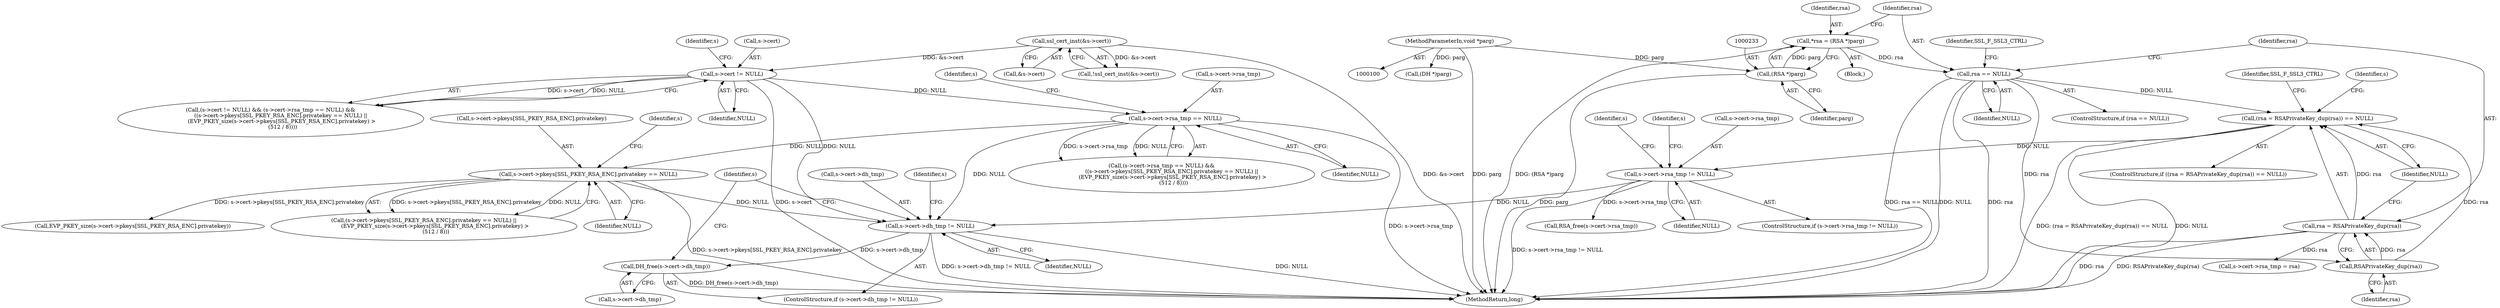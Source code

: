 digraph "0_openssl_c5b831f21d0d29d1e517d139d9d101763f60c9a2@API" {
"1000376" [label="(Call,DH_free(s->cert->dh_tmp))"];
"1000369" [label="(Call,s->cert->dh_tmp != NULL)"];
"1000184" [label="(Call,s->cert != NULL)"];
"1000113" [label="(Call,ssl_cert_inst(&s->cert))"];
"1000259" [label="(Call,s->cert->rsa_tmp != NULL)"];
"1000246" [label="(Call,(rsa = RSAPrivateKey_dup(rsa)) == NULL)"];
"1000247" [label="(Call,rsa = RSAPrivateKey_dup(rsa))"];
"1000249" [label="(Call,RSAPrivateKey_dup(rsa))"];
"1000236" [label="(Call,rsa == NULL)"];
"1000230" [label="(Call,*rsa = (RSA *)parg)"];
"1000232" [label="(Call,(RSA *)parg)"];
"1000104" [label="(MethodParameterIn,void *parg)"];
"1000198" [label="(Call,s->cert->pkeys[SSL_PKEY_RSA_ENC].privatekey == NULL)"];
"1000190" [label="(Call,s->cert->rsa_tmp == NULL)"];
"1000197" [label="(Call,(s->cert->pkeys[SSL_PKEY_RSA_ENC].privatekey == NULL) ||\n             (EVP_PKEY_size(s->cert->pkeys[SSL_PKEY_RSA_ENC].privatekey) >\n              (512 / 8)))"];
"1000188" [label="(Identifier,NULL)"];
"1000385" [label="(Identifier,s)"];
"1000370" [label="(Call,s->cert->dh_tmp)"];
"1000198" [label="(Call,s->cert->pkeys[SSL_PKEY_RSA_ENC].privatekey == NULL)"];
"1000236" [label="(Call,rsa == NULL)"];
"1000250" [label="(Identifier,rsa)"];
"1000196" [label="(Identifier,NULL)"];
"1000247" [label="(Call,rsa = RSAPrivateKey_dup(rsa))"];
"1000258" [label="(ControlStructure,if (s->cert->rsa_tmp != NULL))"];
"1000246" [label="(Call,(rsa = RSAPrivateKey_dup(rsa)) == NULL)"];
"1000191" [label="(Call,s->cert->rsa_tmp)"];
"1000232" [label="(Call,(RSA *)parg)"];
"1000215" [label="(Identifier,s)"];
"1000249" [label="(Call,RSAPrivateKey_dup(rsa))"];
"1000104" [label="(MethodParameterIn,void *parg)"];
"1000248" [label="(Identifier,rsa)"];
"1000210" [label="(Call,EVP_PKEY_size(s->cert->pkeys[SSL_PKEY_RSA_ENC].privatekey))"];
"1000189" [label="(Call,(s->cert->rsa_tmp == NULL) &&\n            ((s->cert->pkeys[SSL_PKEY_RSA_ENC].privatekey == NULL) ||\n             (EVP_PKEY_size(s->cert->pkeys[SSL_PKEY_RSA_ENC].privatekey) >\n              (512 / 8))))"];
"1000251" [label="(Identifier,NULL)"];
"1000113" [label="(Call,ssl_cert_inst(&s->cert))"];
"1000184" [label="(Call,s->cert != NULL)"];
"1000190" [label="(Call,s->cert->rsa_tmp == NULL)"];
"1000203" [label="(Identifier,s)"];
"1000296" [label="(Call,(DH *)parg)"];
"1000230" [label="(Call,*rsa = (RSA *)parg)"];
"1000376" [label="(Call,DH_free(s->cert->dh_tmp))"];
"1000183" [label="(Call,(s->cert != NULL) && (s->cert->rsa_tmp == NULL) &&\n            ((s->cert->pkeys[SSL_PKEY_RSA_ENC].privatekey == NULL) ||\n             (EVP_PKEY_size(s->cert->pkeys[SSL_PKEY_RSA_ENC].privatekey) >\n              (512 / 8))))"];
"1000375" [label="(Identifier,NULL)"];
"1000245" [label="(ControlStructure,if ((rsa = RSAPrivateKey_dup(rsa)) == NULL))"];
"1000237" [label="(Identifier,rsa)"];
"1000266" [label="(Call,RSA_free(s->cert->rsa_tmp))"];
"1000265" [label="(Identifier,NULL)"];
"1000377" [label="(Call,s->cert->dh_tmp)"];
"1000112" [label="(Call,!ssl_cert_inst(&s->cert))"];
"1000235" [label="(ControlStructure,if (rsa == NULL))"];
"1000228" [label="(Block,)"];
"1000275" [label="(Identifier,s)"];
"1000269" [label="(Identifier,s)"];
"1000241" [label="(Identifier,SSL_F_SSL3_CTRL)"];
"1000238" [label="(Identifier,NULL)"];
"1000272" [label="(Call,s->cert->rsa_tmp = rsa)"];
"1000368" [label="(ControlStructure,if (s->cert->dh_tmp != NULL))"];
"1000114" [label="(Call,&s->cert)"];
"1000260" [label="(Call,s->cert->rsa_tmp)"];
"1000231" [label="(Identifier,rsa)"];
"1000234" [label="(Identifier,parg)"];
"1000259" [label="(Call,s->cert->rsa_tmp != NULL)"];
"1000185" [label="(Call,s->cert)"];
"1000379" [label="(Identifier,s)"];
"1000193" [label="(Identifier,s)"];
"1000262" [label="(Identifier,s)"];
"1000208" [label="(Identifier,NULL)"];
"1000199" [label="(Call,s->cert->pkeys[SSL_PKEY_RSA_ENC].privatekey)"];
"1000392" [label="(MethodReturn,long)"];
"1000369" [label="(Call,s->cert->dh_tmp != NULL)"];
"1000254" [label="(Identifier,SSL_F_SSL3_CTRL)"];
"1000376" -> "1000368"  [label="AST: "];
"1000376" -> "1000377"  [label="CFG: "];
"1000377" -> "1000376"  [label="AST: "];
"1000385" -> "1000376"  [label="CFG: "];
"1000376" -> "1000392"  [label="DDG: DH_free(s->cert->dh_tmp)"];
"1000369" -> "1000376"  [label="DDG: s->cert->dh_tmp"];
"1000369" -> "1000368"  [label="AST: "];
"1000369" -> "1000375"  [label="CFG: "];
"1000370" -> "1000369"  [label="AST: "];
"1000375" -> "1000369"  [label="AST: "];
"1000379" -> "1000369"  [label="CFG: "];
"1000385" -> "1000369"  [label="CFG: "];
"1000369" -> "1000392"  [label="DDG: s->cert->dh_tmp != NULL"];
"1000369" -> "1000392"  [label="DDG: NULL"];
"1000184" -> "1000369"  [label="DDG: NULL"];
"1000259" -> "1000369"  [label="DDG: NULL"];
"1000198" -> "1000369"  [label="DDG: NULL"];
"1000190" -> "1000369"  [label="DDG: NULL"];
"1000184" -> "1000183"  [label="AST: "];
"1000184" -> "1000188"  [label="CFG: "];
"1000185" -> "1000184"  [label="AST: "];
"1000188" -> "1000184"  [label="AST: "];
"1000193" -> "1000184"  [label="CFG: "];
"1000183" -> "1000184"  [label="CFG: "];
"1000184" -> "1000392"  [label="DDG: s->cert"];
"1000184" -> "1000183"  [label="DDG: s->cert"];
"1000184" -> "1000183"  [label="DDG: NULL"];
"1000113" -> "1000184"  [label="DDG: &s->cert"];
"1000184" -> "1000190"  [label="DDG: NULL"];
"1000113" -> "1000112"  [label="AST: "];
"1000113" -> "1000114"  [label="CFG: "];
"1000114" -> "1000113"  [label="AST: "];
"1000112" -> "1000113"  [label="CFG: "];
"1000113" -> "1000392"  [label="DDG: &s->cert"];
"1000113" -> "1000112"  [label="DDG: &s->cert"];
"1000259" -> "1000258"  [label="AST: "];
"1000259" -> "1000265"  [label="CFG: "];
"1000260" -> "1000259"  [label="AST: "];
"1000265" -> "1000259"  [label="AST: "];
"1000269" -> "1000259"  [label="CFG: "];
"1000275" -> "1000259"  [label="CFG: "];
"1000259" -> "1000392"  [label="DDG: s->cert->rsa_tmp != NULL"];
"1000246" -> "1000259"  [label="DDG: NULL"];
"1000259" -> "1000266"  [label="DDG: s->cert->rsa_tmp"];
"1000246" -> "1000245"  [label="AST: "];
"1000246" -> "1000251"  [label="CFG: "];
"1000247" -> "1000246"  [label="AST: "];
"1000251" -> "1000246"  [label="AST: "];
"1000254" -> "1000246"  [label="CFG: "];
"1000262" -> "1000246"  [label="CFG: "];
"1000246" -> "1000392"  [label="DDG: NULL"];
"1000246" -> "1000392"  [label="DDG: (rsa = RSAPrivateKey_dup(rsa)) == NULL"];
"1000247" -> "1000246"  [label="DDG: rsa"];
"1000249" -> "1000246"  [label="DDG: rsa"];
"1000236" -> "1000246"  [label="DDG: NULL"];
"1000247" -> "1000249"  [label="CFG: "];
"1000248" -> "1000247"  [label="AST: "];
"1000249" -> "1000247"  [label="AST: "];
"1000251" -> "1000247"  [label="CFG: "];
"1000247" -> "1000392"  [label="DDG: rsa"];
"1000247" -> "1000392"  [label="DDG: RSAPrivateKey_dup(rsa)"];
"1000249" -> "1000247"  [label="DDG: rsa"];
"1000247" -> "1000272"  [label="DDG: rsa"];
"1000249" -> "1000250"  [label="CFG: "];
"1000250" -> "1000249"  [label="AST: "];
"1000236" -> "1000249"  [label="DDG: rsa"];
"1000236" -> "1000235"  [label="AST: "];
"1000236" -> "1000238"  [label="CFG: "];
"1000237" -> "1000236"  [label="AST: "];
"1000238" -> "1000236"  [label="AST: "];
"1000241" -> "1000236"  [label="CFG: "];
"1000248" -> "1000236"  [label="CFG: "];
"1000236" -> "1000392"  [label="DDG: rsa"];
"1000236" -> "1000392"  [label="DDG: rsa == NULL"];
"1000236" -> "1000392"  [label="DDG: NULL"];
"1000230" -> "1000236"  [label="DDG: rsa"];
"1000230" -> "1000228"  [label="AST: "];
"1000230" -> "1000232"  [label="CFG: "];
"1000231" -> "1000230"  [label="AST: "];
"1000232" -> "1000230"  [label="AST: "];
"1000237" -> "1000230"  [label="CFG: "];
"1000230" -> "1000392"  [label="DDG: (RSA *)parg"];
"1000232" -> "1000230"  [label="DDG: parg"];
"1000232" -> "1000234"  [label="CFG: "];
"1000233" -> "1000232"  [label="AST: "];
"1000234" -> "1000232"  [label="AST: "];
"1000232" -> "1000392"  [label="DDG: parg"];
"1000104" -> "1000232"  [label="DDG: parg"];
"1000104" -> "1000100"  [label="AST: "];
"1000104" -> "1000392"  [label="DDG: parg"];
"1000104" -> "1000296"  [label="DDG: parg"];
"1000198" -> "1000197"  [label="AST: "];
"1000198" -> "1000208"  [label="CFG: "];
"1000199" -> "1000198"  [label="AST: "];
"1000208" -> "1000198"  [label="AST: "];
"1000215" -> "1000198"  [label="CFG: "];
"1000197" -> "1000198"  [label="CFG: "];
"1000198" -> "1000392"  [label="DDG: s->cert->pkeys[SSL_PKEY_RSA_ENC].privatekey"];
"1000198" -> "1000197"  [label="DDG: s->cert->pkeys[SSL_PKEY_RSA_ENC].privatekey"];
"1000198" -> "1000197"  [label="DDG: NULL"];
"1000190" -> "1000198"  [label="DDG: NULL"];
"1000198" -> "1000210"  [label="DDG: s->cert->pkeys[SSL_PKEY_RSA_ENC].privatekey"];
"1000190" -> "1000189"  [label="AST: "];
"1000190" -> "1000196"  [label="CFG: "];
"1000191" -> "1000190"  [label="AST: "];
"1000196" -> "1000190"  [label="AST: "];
"1000203" -> "1000190"  [label="CFG: "];
"1000189" -> "1000190"  [label="CFG: "];
"1000190" -> "1000392"  [label="DDG: s->cert->rsa_tmp"];
"1000190" -> "1000189"  [label="DDG: s->cert->rsa_tmp"];
"1000190" -> "1000189"  [label="DDG: NULL"];
}
